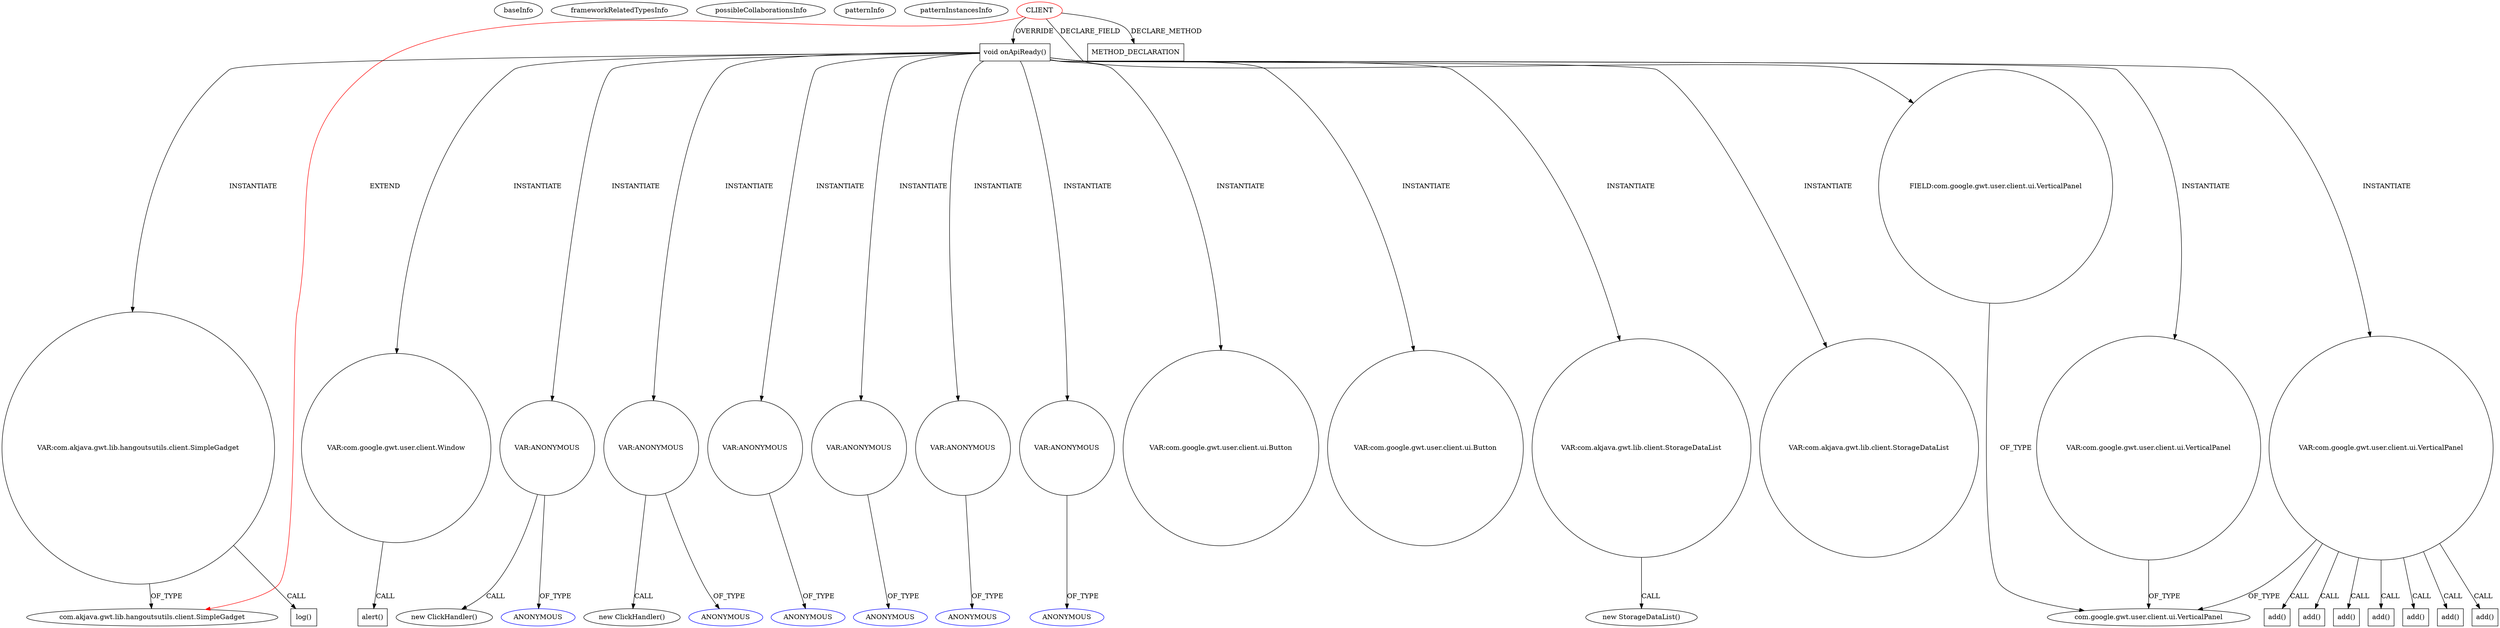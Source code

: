 digraph {
baseInfo[graphId=887,category="pattern",isAnonymous=false,possibleRelation=false]
frameworkRelatedTypesInfo[0="com.akjava.gwt.lib.hangoutsutils.client.SimpleGadget"]
possibleCollaborationsInfo[]
patternInfo[frequency=2.0,patternRootClient=0]
patternInstancesInfo[0="akjava-GWT-Hangouts~/akjava-GWT-Hangouts/GWT-Hangouts-master/apps/sound-player/src/com/akjava/gwt/hangout/soundplayer/client/HangoutSoundPlayer.java~HangoutSoundPlayer~561",1="akjava-GWT-Hangouts~/akjava-GWT-Hangouts/GWT-Hangouts-master/apps/easyoverlay/src/com/akjava/gwt/hangout/easyoverlay/client/EasyOverlay.java~EasyOverlay~492"]
1[label="com.akjava.gwt.lib.hangoutsutils.client.SimpleGadget",vertexType="FRAMEWORK_CLASS_TYPE",isFrameworkType=false]
45[label="VAR:com.akjava.gwt.lib.hangoutsutils.client.SimpleGadget",vertexType="VARIABLE_EXPRESION",isFrameworkType=false,shape=circle]
0[label="CLIENT",vertexType="ROOT_CLIENT_CLASS_DECLARATION",isFrameworkType=false,color=red]
4[label="FIELD:com.google.gwt.user.client.ui.VerticalPanel",vertexType="FIELD_DECLARATION",isFrameworkType=false,shape=circle]
46[label="log()",vertexType="INSIDE_CALL",isFrameworkType=false,shape=box]
328[label="METHOD_DECLARATION",vertexType="CLIENT_METHOD_DECLARATION",isFrameworkType=false,shape=box]
10[label="void onApiReady()",vertexType="OVERRIDING_METHOD_DECLARATION",isFrameworkType=false,shape=box]
3[label="com.google.gwt.user.client.ui.VerticalPanel",vertexType="FRAMEWORK_CLASS_TYPE",isFrameworkType=false]
206[label="VAR:com.google.gwt.user.client.Window",vertexType="VARIABLE_EXPRESION",isFrameworkType=false,shape=circle]
201[label="VAR:ANONYMOUS",vertexType="VARIABLE_EXPRESION",isFrameworkType=false,shape=circle]
200[label="new ClickHandler()",vertexType="CONSTRUCTOR_CALL",isFrameworkType=false]
246[label="VAR:ANONYMOUS",vertexType="VARIABLE_EXPRESION",isFrameworkType=false,shape=circle]
245[label="new ClickHandler()",vertexType="CONSTRUCTOR_CALL",isFrameworkType=false]
121[label="VAR:ANONYMOUS",vertexType="VARIABLE_EXPRESION",isFrameworkType=false,shape=circle]
105[label="VAR:ANONYMOUS",vertexType="VARIABLE_EXPRESION",isFrameworkType=false,shape=circle]
316[label="VAR:ANONYMOUS",vertexType="VARIABLE_EXPRESION",isFrameworkType=false,shape=circle]
38[label="VAR:ANONYMOUS",vertexType="VARIABLE_EXPRESION",isFrameworkType=false,shape=circle]
194[label="VAR:com.google.gwt.user.client.ui.Button",vertexType="VARIABLE_EXPRESION",isFrameworkType=false,shape=circle]
239[label="VAR:com.google.gwt.user.client.ui.Button",vertexType="VARIABLE_EXPRESION",isFrameworkType=false,shape=circle]
227[label="alert()",vertexType="INSIDE_CALL",isFrameworkType=false,shape=box]
39[label="ANONYMOUS",vertexType="REFERENCE_ANONYMOUS_DECLARATION",isFrameworkType=false,color=blue]
122[label="ANONYMOUS",vertexType="REFERENCE_ANONYMOUS_DECLARATION",isFrameworkType=false,color=blue]
202[label="ANONYMOUS",vertexType="REFERENCE_ANONYMOUS_DECLARATION",isFrameworkType=false,color=blue]
106[label="ANONYMOUS",vertexType="REFERENCE_ANONYMOUS_DECLARATION",isFrameworkType=false,color=blue]
247[label="ANONYMOUS",vertexType="REFERENCE_ANONYMOUS_DECLARATION",isFrameworkType=false,color=blue]
317[label="ANONYMOUS",vertexType="REFERENCE_ANONYMOUS_DECLARATION",isFrameworkType=false,color=blue]
12[label="VAR:com.akjava.gwt.lib.client.StorageDataList",vertexType="VARIABLE_EXPRESION",isFrameworkType=false,shape=circle]
11[label="new StorageDataList()",vertexType="CONSTRUCTOR_CALL",isFrameworkType=false]
219[label="VAR:com.akjava.gwt.lib.client.StorageDataList",vertexType="VARIABLE_EXPRESION",isFrameworkType=false,shape=circle]
73[label="VAR:com.google.gwt.user.client.ui.VerticalPanel",vertexType="VARIABLE_EXPRESION",isFrameworkType=false,shape=circle]
170[label="add()",vertexType="INSIDE_CALL",isFrameworkType=false,shape=box]
265[label="add()",vertexType="INSIDE_CALL",isFrameworkType=false,shape=box]
83[label="add()",vertexType="INSIDE_CALL",isFrameworkType=false,shape=box]
141[label="add()",vertexType="INSIDE_CALL",isFrameworkType=false,shape=box]
98[label="add()",vertexType="INSIDE_CALL",isFrameworkType=false,shape=box]
151[label="add()",vertexType="INSIDE_CALL",isFrameworkType=false,shape=box]
192[label="add()",vertexType="INSIDE_CALL",isFrameworkType=false,shape=box]
63[label="VAR:com.google.gwt.user.client.ui.VerticalPanel",vertexType="VARIABLE_EXPRESION",isFrameworkType=false,shape=circle]
38->39[label="OF_TYPE"]
105->106[label="OF_TYPE"]
73->265[label="CALL"]
10->45[label="INSTANTIATE"]
10->12[label="INSTANTIATE"]
121->122[label="OF_TYPE"]
10->63[label="INSTANTIATE"]
10->246[label="INSTANTIATE"]
10->73[label="INSTANTIATE"]
246->247[label="OF_TYPE"]
201->200[label="CALL"]
73->98[label="CALL"]
0->1[label="EXTEND",color=red]
63->3[label="OF_TYPE"]
0->4[label="DECLARE_FIELD"]
10->38[label="INSTANTIATE"]
10->121[label="INSTANTIATE"]
10->194[label="INSTANTIATE"]
10->316[label="INSTANTIATE"]
0->328[label="DECLARE_METHOD"]
316->317[label="OF_TYPE"]
73->192[label="CALL"]
10->105[label="INSTANTIATE"]
201->202[label="OF_TYPE"]
73->83[label="CALL"]
73->141[label="CALL"]
45->1[label="OF_TYPE"]
10->239[label="INSTANTIATE"]
4->3[label="OF_TYPE"]
10->201[label="INSTANTIATE"]
73->151[label="CALL"]
12->11[label="CALL"]
45->46[label="CALL"]
73->170[label="CALL"]
10->206[label="INSTANTIATE"]
206->227[label="CALL"]
0->10[label="OVERRIDE"]
10->219[label="INSTANTIATE"]
246->245[label="CALL"]
73->3[label="OF_TYPE"]
}
